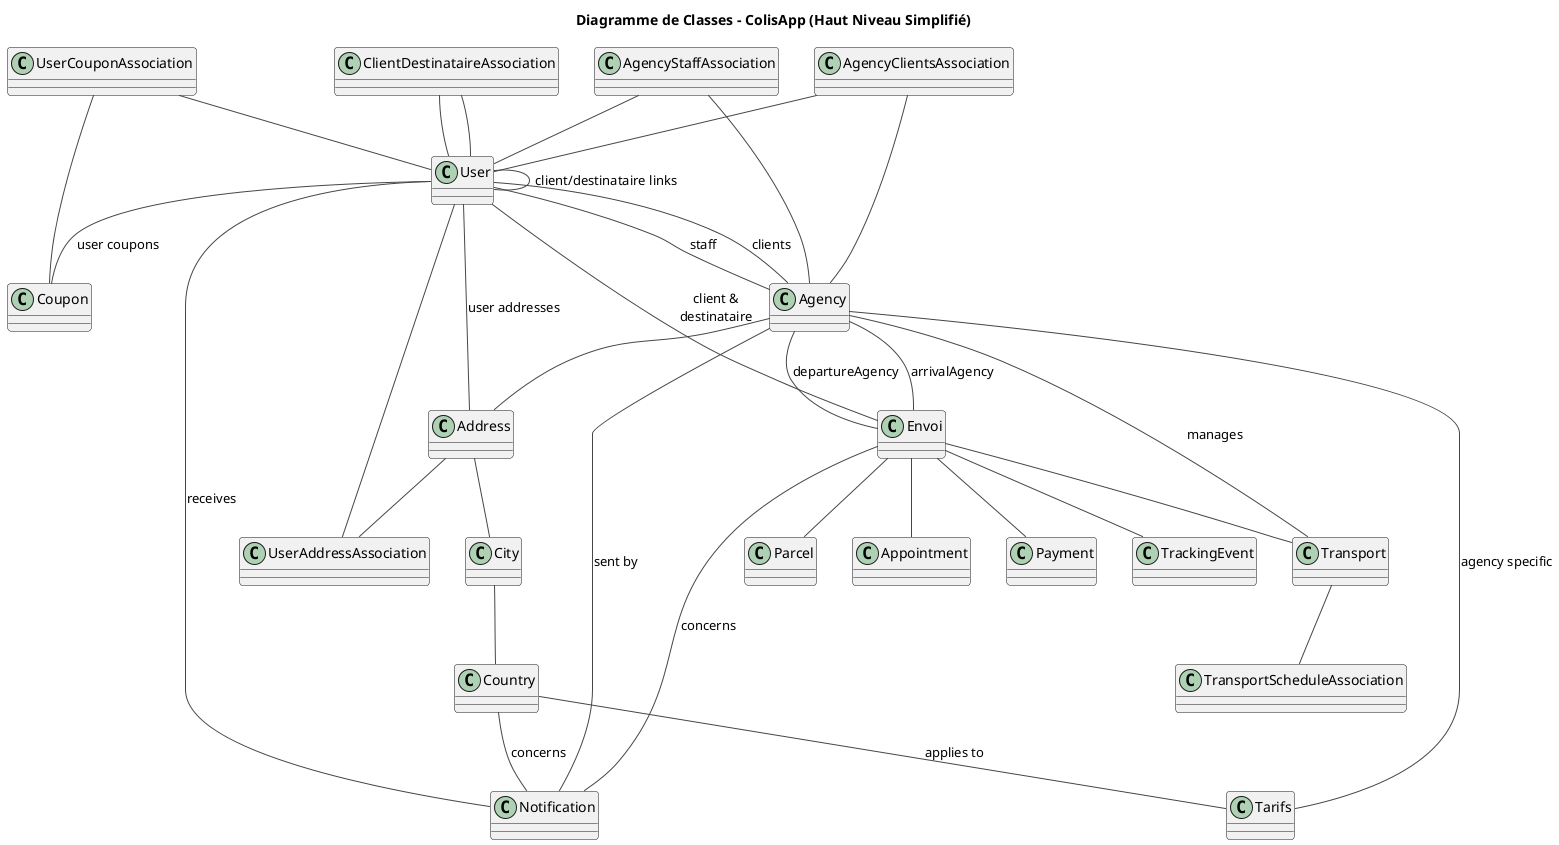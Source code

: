 @startuml class_diagram_colisapp_high_level_simplified
!theme vibrant
title Diagramme de Classes - ColisApp (Haut Niveau Simplifié)

' Core Models (Prisma) - No attributes for high-level view
class User
class Agency
class Envoi
class Address
class City
class Country
class Payment
class TrackingEvent
class Parcel
class Appointment
class Transport
class Tarifs
class Coupon
class Notification

' Relationships (Single line for 1-N)
User  --  Envoi : client &\ndestinataire
Envoi  --  Payment
Envoi  --  TrackingEvent
Envoi  --  Parcel
Envoi  --  Appointment
Envoi  --  Transport
Agency  --  Envoi : departureAgency
Agency  --  Envoi : arrivalAgency
Agency  --  Address
Address  --  City
City  --  Country

' Many-to-many relationships (represented via association classes or direct for simplicity)
' Using explicit association classes for clarity in M-N
class UserAddressAssociation
class AgencyStaffAssociation
class AgencyClientsAssociation
class UserCouponAssociation
class ClientDestinataireAssociation
class TransportScheduleAssociation

User  --  Agency : staff
User  --  Agency : clients
User  --  Address : user addresses
User  --  Coupon : user coupons
User  --  User : client/destinataire links

' Explicit association classes for M-N
User  -- UserAddressAssociation
Address  -- UserAddressAssociation
User  -u- AgencyStaffAssociation
Agency  -u- AgencyStaffAssociation
User  -u- AgencyClientsAssociation
Agency  -u- AgencyClientsAssociation
User  -u- UserCouponAssociation
Coupon  -u- UserCouponAssociation
User -u- ClientDestinataireAssociation
User -u- ClientDestinataireAssociation

Transport  --  TransportScheduleAssociation

' Other direct relationships
Country  --  Tarifs : applies to
Country  --  Notification : concerns
Agency  --  Tarifs : agency specific
Agency  --  Transport : manages

' Notifications
User  --  Notification : receives
Envoi  --  Notification : concerns
Agency  --  Notification : sent by

@enduml